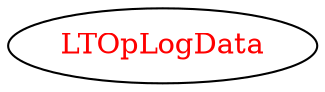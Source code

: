 digraph dependencyGraph {
 concentrate=true;
 ranksep="2.0";
 rankdir="LR"; 
 splines="ortho";
"LTOpLogData" [fontcolor="red"];
}